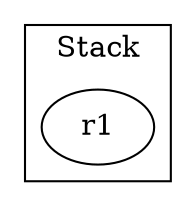 digraph sample {
  rankDir="LR";
  subgraph cluster_0 {
    label="Stack"
    "r1"; 
  }
  "r1" -> { };
}

